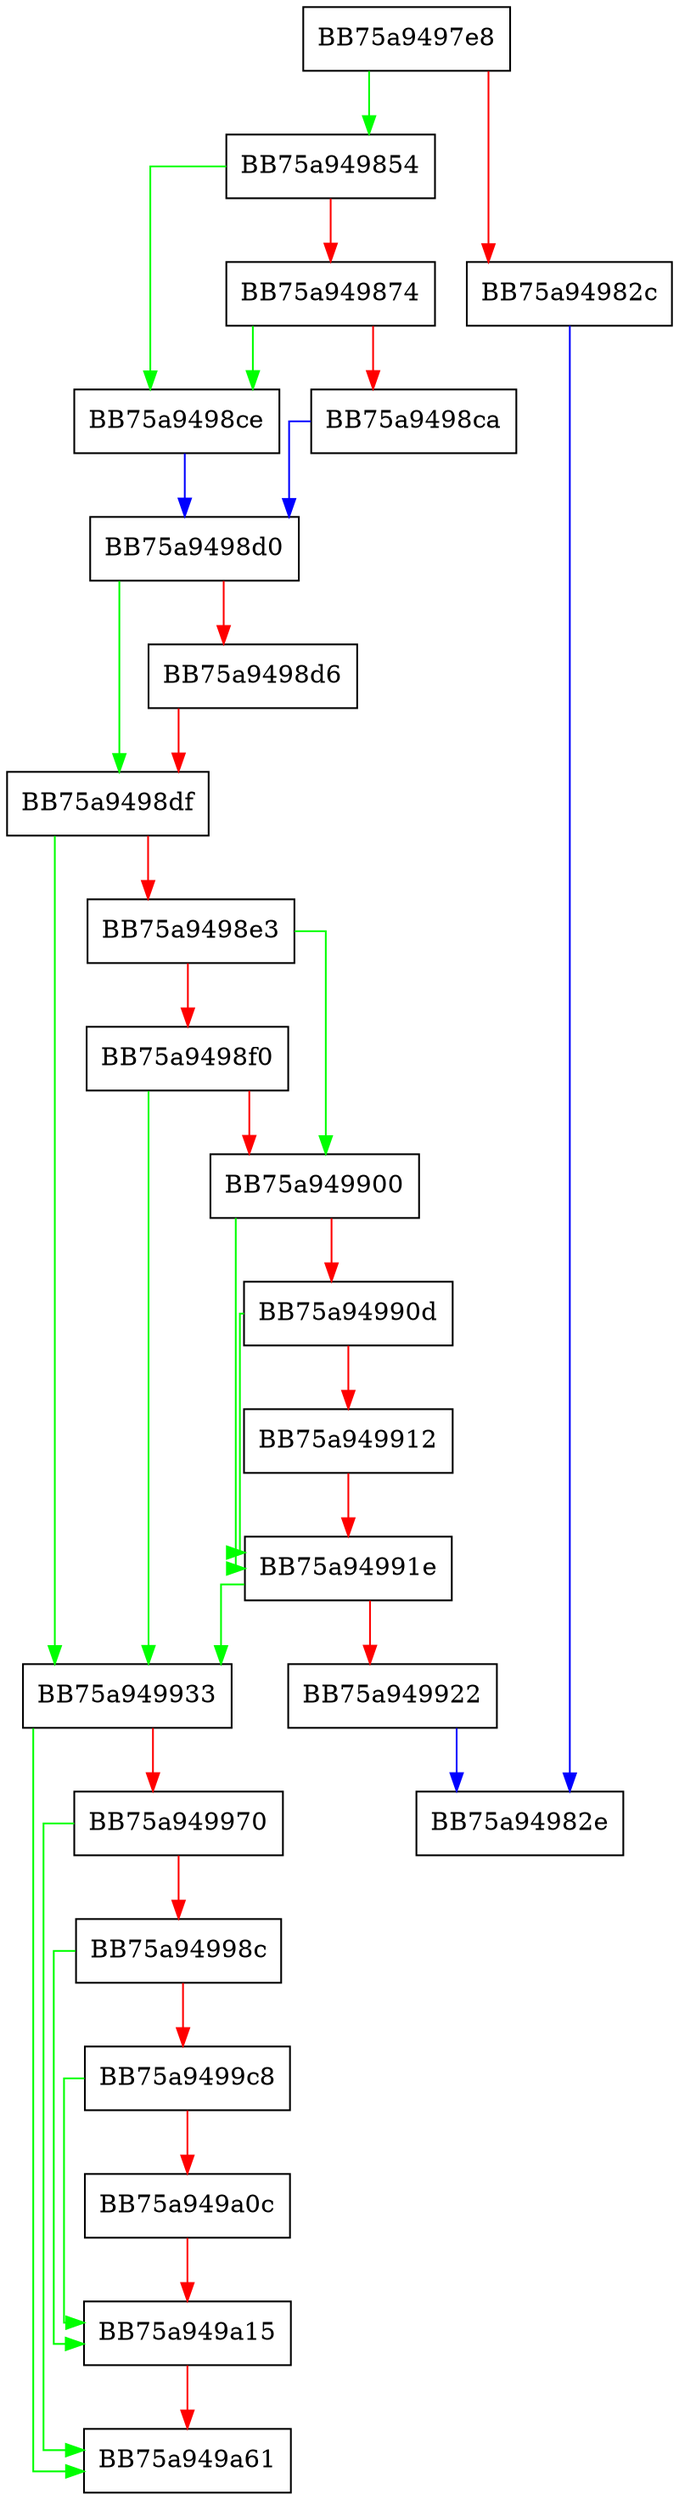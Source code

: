 digraph save_to_database {
  node [shape="box"];
  graph [splines=ortho];
  BB75a9497e8 -> BB75a949854 [color="green"];
  BB75a9497e8 -> BB75a94982c [color="red"];
  BB75a94982c -> BB75a94982e [color="blue"];
  BB75a949854 -> BB75a9498ce [color="green"];
  BB75a949854 -> BB75a949874 [color="red"];
  BB75a949874 -> BB75a9498ce [color="green"];
  BB75a949874 -> BB75a9498ca [color="red"];
  BB75a9498ca -> BB75a9498d0 [color="blue"];
  BB75a9498ce -> BB75a9498d0 [color="blue"];
  BB75a9498d0 -> BB75a9498df [color="green"];
  BB75a9498d0 -> BB75a9498d6 [color="red"];
  BB75a9498d6 -> BB75a9498df [color="red"];
  BB75a9498df -> BB75a949933 [color="green"];
  BB75a9498df -> BB75a9498e3 [color="red"];
  BB75a9498e3 -> BB75a949900 [color="green"];
  BB75a9498e3 -> BB75a9498f0 [color="red"];
  BB75a9498f0 -> BB75a949933 [color="green"];
  BB75a9498f0 -> BB75a949900 [color="red"];
  BB75a949900 -> BB75a94991e [color="green"];
  BB75a949900 -> BB75a94990d [color="red"];
  BB75a94990d -> BB75a94991e [color="green"];
  BB75a94990d -> BB75a949912 [color="red"];
  BB75a949912 -> BB75a94991e [color="red"];
  BB75a94991e -> BB75a949933 [color="green"];
  BB75a94991e -> BB75a949922 [color="red"];
  BB75a949922 -> BB75a94982e [color="blue"];
  BB75a949933 -> BB75a949a61 [color="green"];
  BB75a949933 -> BB75a949970 [color="red"];
  BB75a949970 -> BB75a949a61 [color="green"];
  BB75a949970 -> BB75a94998c [color="red"];
  BB75a94998c -> BB75a949a15 [color="green"];
  BB75a94998c -> BB75a9499c8 [color="red"];
  BB75a9499c8 -> BB75a949a15 [color="green"];
  BB75a9499c8 -> BB75a949a0c [color="red"];
  BB75a949a0c -> BB75a949a15 [color="red"];
  BB75a949a15 -> BB75a949a61 [color="red"];
}